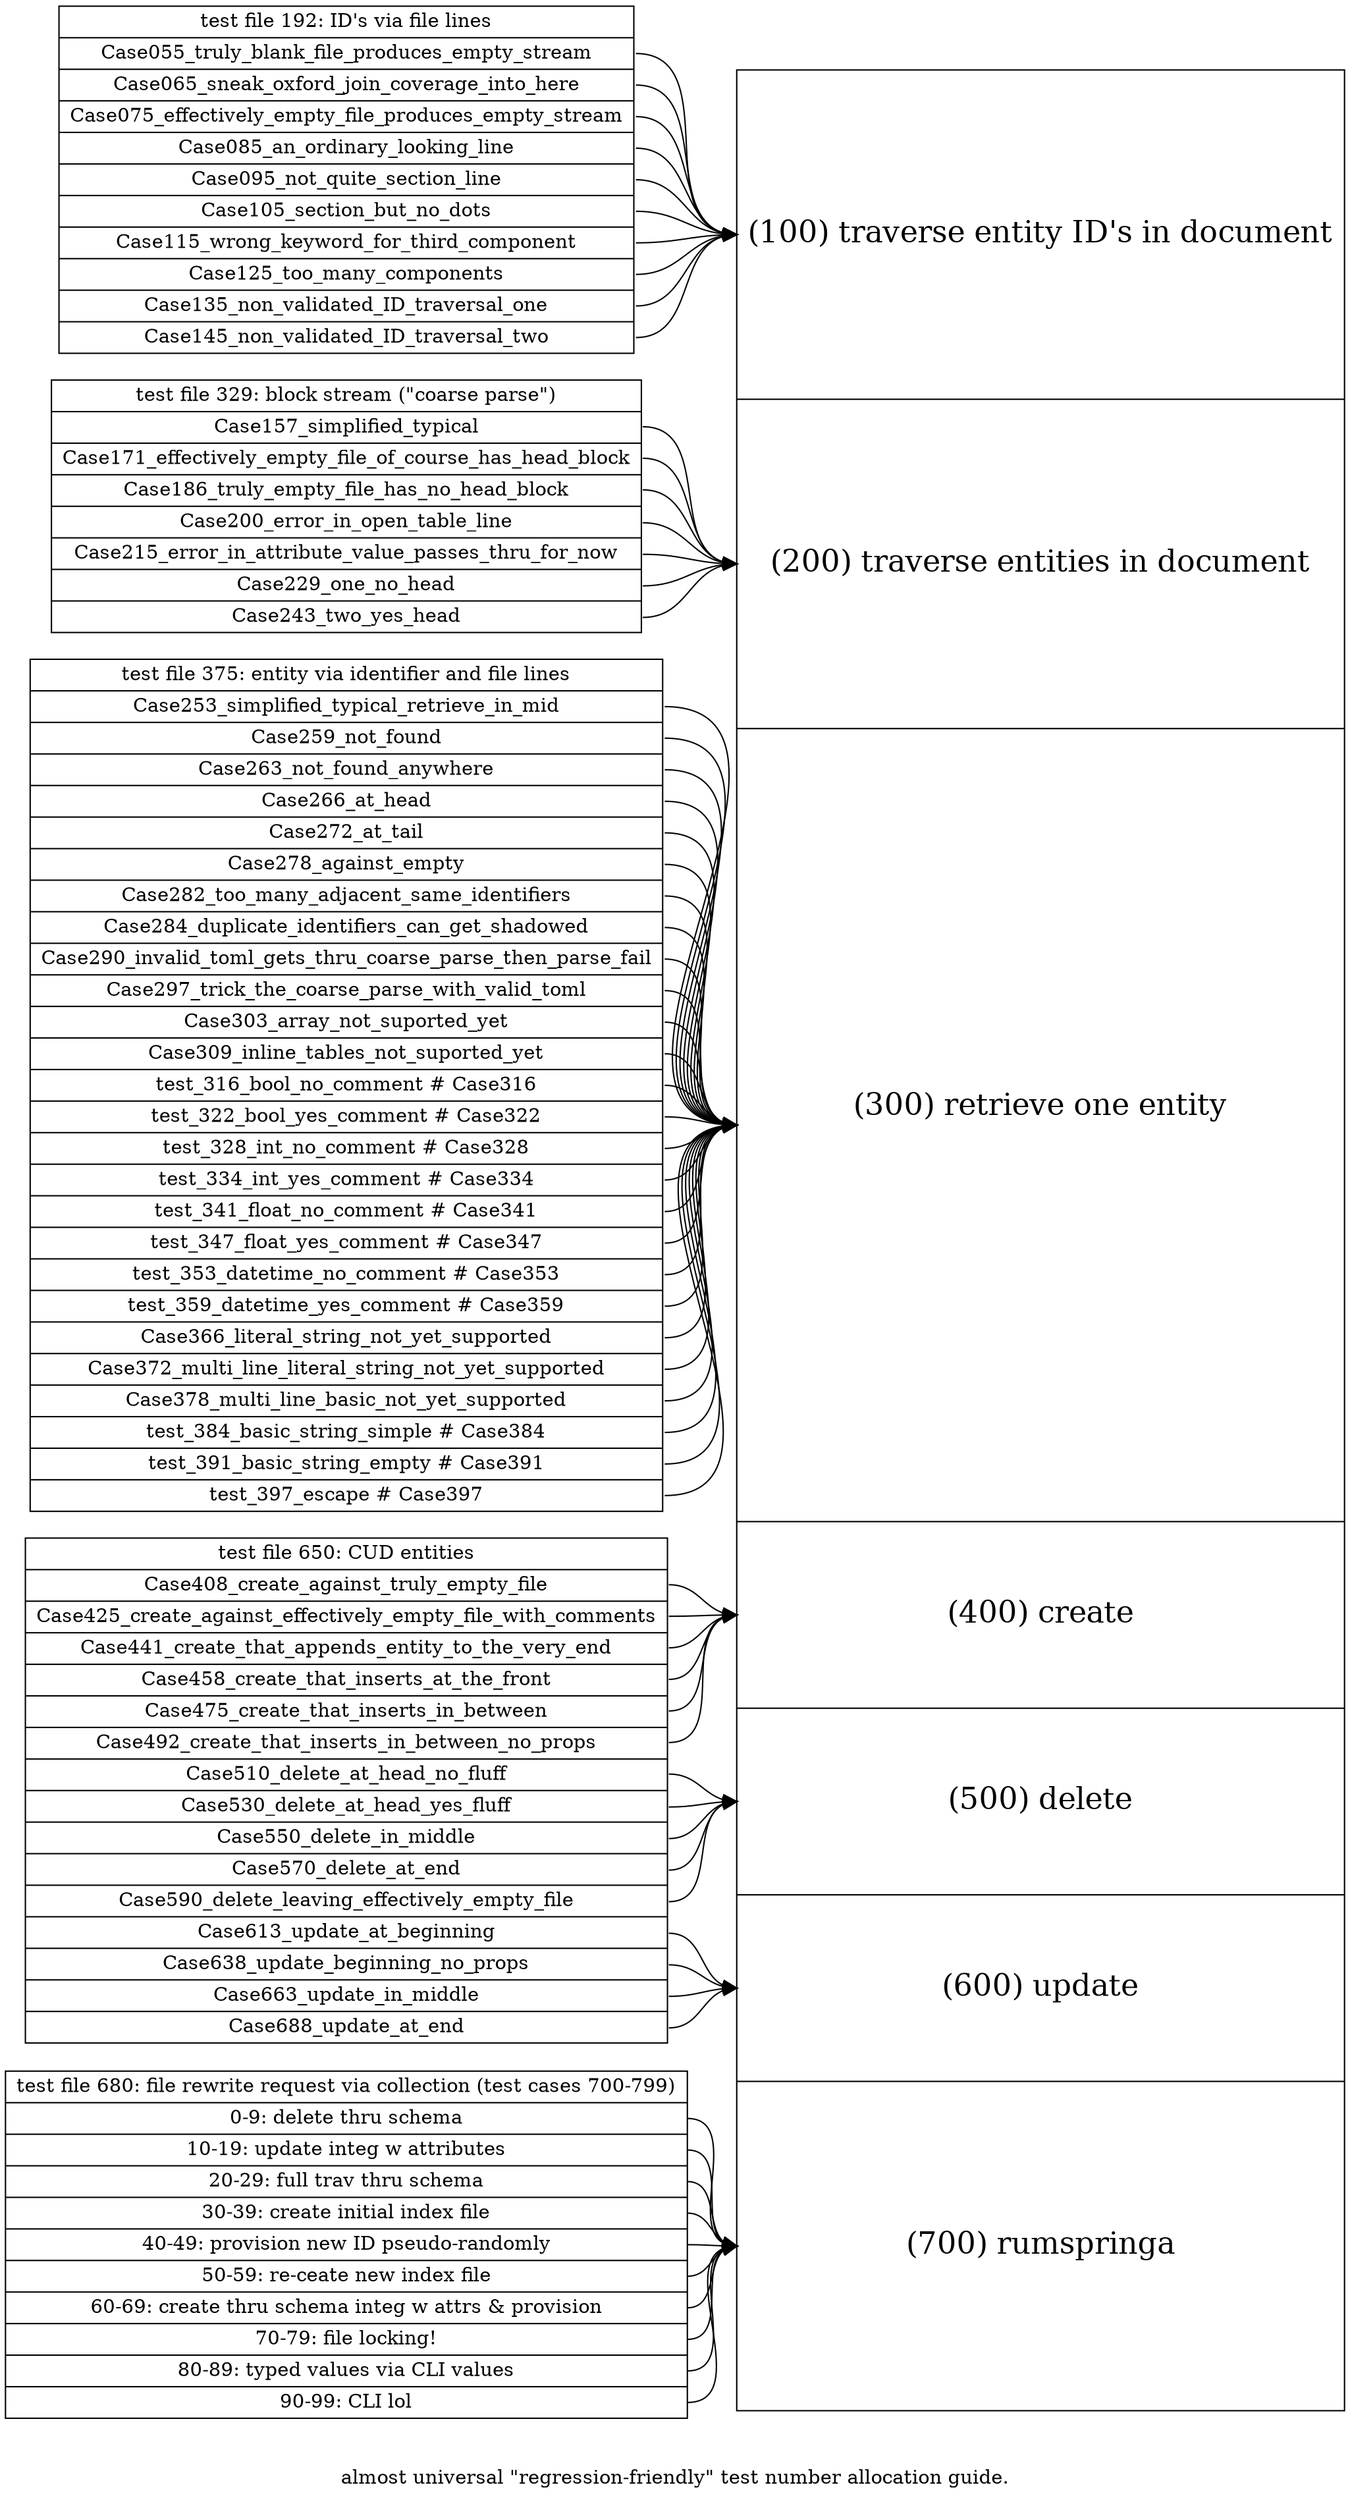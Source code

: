 digraph g {

rankdir=LR

node[shape=record]


/*
test file 100 and 650 were the "goal posts". here's the one-off:
ruby -e 'base=100;span=550; (1..5).each{|i| puts base + (1.0 * i / 6 * span)}'
*/



nl050[label="
test file 192: ID's via file lines|
<055>Case055_truly_blank_file_produces_empty_stream|
<065>Case065_sneak_oxford_join_coverage_into_here|
<075>Case075_effectively_empty_file_produces_empty_stream|
<085>Case085_an_ordinary_looking_line|
<095>Case095_not_quite_section_line|
<105>Case105_section_but_no_dots|
<115>Case115_wrong_keyword_for_third_component|
<125>Case125_too_many_components|
<135>Case135_non_validated_ID_traversal_one|
<145>Case145_non_validated_ID_traversal_two
"
]

nl063[label="
test file 329: block stream (\"coarse parse\")|
<157>Case157_simplified_typical|
<171>Case171_effectively_empty_file_of_course_has_head_block|
<186>Case186_truly_empty_file_has_no_head_block|
<200>Case200_error_in_open_table_line|
<215>Case215_error_in_attribute_value_passes_thru_for_now|
<229>Case229_one_no_head|
<243>Case243_two_yes_head
"
]

nl075[label="
test file 375: entity via identifier and file lines|
<253>Case253_simplified_typical_retrieve_in_mid|
<259>Case259_not_found|
<263>Case263_not_found_anywhere|
<266>Case266_at_head|
<272>Case272_at_tail|
<278>Case278_against_empty|
<282>Case282_too_many_adjacent_same_identifiers|
<284>Case284_duplicate_identifiers_can_get_shadowed|
<290>Case290_invalid_toml_gets_thru_coarse_parse_then_parse_fail|
<297>Case297_trick_the_coarse_parse_with_valid_toml|
<303>Case303_array_not_suported_yet|
<309>Case309_inline_tables_not_suported_yet|
<316>test_316_bool_no_comment  # Case316|
<322>test_322_bool_yes_comment  # Case322|
<328>test_328_int_no_comment  # Case328|
<334>test_334_int_yes_comment  # Case334|
<341>test_341_float_no_comment  # Case341|
<347>test_347_float_yes_comment  # Case347|
<353>test_353_datetime_no_comment  # Case353|
<359>test_359_datetime_yes_comment  # Case359|
<366>Case366_literal_string_not_yet_supported|
<372>Case372_multi_line_literal_string_not_yet_supported|
<378>Case378_multi_line_basic_not_yet_supported|
<384>test_384_basic_string_simple  # Case384|
<391>test_391_basic_string_empty  # Case391|
<397>test_397_escape  # Case397
"
]

nl085[label="
test file 650: CUD entities|
<408>Case408_create_against_truly_empty_file|
<425>Case425_create_against_effectively_empty_file_with_comments|
<441>Case441_create_that_appends_entity_to_the_very_end|
<458>Case458_create_that_inserts_at_the_front|
<475>Case475_create_that_inserts_in_between|
<492>Case492_create_that_inserts_in_between_no_props|
<510>Case510_delete_at_head_no_fluff|
<530>Case530_delete_at_head_yes_fluff|
<550>Case550_delete_in_middle|
<570>Case570_delete_at_end|
<590>Case590_delete_leaving_effectively_empty_file|
<613>Case613_update_at_beginning|
<638>Case638_update_beginning_no_props|
<663>Case663_update_in_middle|
<688>Case688_update_at_end
"
]

nl100[label="
test file 680: file rewrite request via collection (test cases 700-799)|
<705>0-9: delete thru schema|
<715>10-19: update integ w attributes|
<725>20-29: full trav thru schema|
<735>30-39: create initial index file|
<745>40-49: provision new ID pseudo-randomly|
<755>50-59: re-ceate new index file|
<765>60-69: create thru schema integ w attrs & provision|
<775>70-79: file locking!|
<785>80-89: typed values via CLI values|
<795>90-99: CLI lol
"]

nodeRight[label="
<100>\n\n\n\n(100) traverse entity ID's in document\n\n\n\n\n|
<200>\n\n\n\n(200) traverse entities in document\n\n\n\n\n|
<300>\n\n\n\n\n\n\n\n\n\n(300) retrieve one entity\n\n\n\n\n\n\n\n\n\n\n\n|
<400>\n\n(400) create\n\n\n|
<500>\n\n(500) delete\n\n\n|
<600>\n\n(600) update\n\n\n|
<700>\n\n\n\n(700) rumspringa\n\n\n\n\n
"
fontsize=22
]

nl050:055->nodeRight:100
nl050:065->nodeRight:100
nl050:075->nodeRight:100
nl050:085->nodeRight:100
nl050:095->nodeRight:100
nl050:105->nodeRight:100
nl050:115->nodeRight:100
nl050:125->nodeRight:100
nl050:135->nodeRight:100
nl050:145->nodeRight:100


nl063:157->nodeRight:200
nl063:171->nodeRight:200
nl063:186->nodeRight:200
nl063:200->nodeRight:200
nl063:215->nodeRight:200
nl063:229->nodeRight:200
nl063:243->nodeRight:200


nl075:253->nodeRight:300
nl075:259->nodeRight:300
nl075:263->nodeRight:300
nl075:266->nodeRight:300
nl075:272->nodeRight:300
nl075:278->nodeRight:300
nl075:282->nodeRight:300
nl075:284->nodeRight:300
nl075:290->nodeRight:300
nl075:297->nodeRight:300
nl075:303->nodeRight:300
nl075:309->nodeRight:300
nl075:316->nodeRight:300
nl075:322->nodeRight:300
nl075:328->nodeRight:300
nl075:334->nodeRight:300
nl075:341->nodeRight:300
nl075:347->nodeRight:300
nl075:353->nodeRight:300
nl075:359->nodeRight:300
nl075:366->nodeRight:300
nl075:372->nodeRight:300
nl075:378->nodeRight:300
nl075:384->nodeRight:300
nl075:391->nodeRight:300
nl075:397->nodeRight:300


nl085:408->nodeRight:400
nl085:425->nodeRight:400
nl085:441->nodeRight:400
nl085:458->nodeRight:400
nl085:475->nodeRight:400
nl085:492->nodeRight:400
nl085:510->nodeRight:500
nl085:530->nodeRight:500
nl085:550->nodeRight:500
nl085:570->nodeRight:500
nl085:590->nodeRight:500
nl085:613->nodeRight:600
nl085:638->nodeRight:600
nl085:663->nodeRight:600
nl085:688->nodeRight:600


nl100:705->nodeRight:700
nl100:715->nodeRight:700
nl100:725->nodeRight:700
nl100:735->nodeRight:700
nl100:745->nodeRight:700
nl100:755->nodeRight:700
nl100:765->nodeRight:700
nl100:775->nodeRight:700
nl100:785->nodeRight:700
nl100:795->nodeRight:700


label="

almost universal \"regression-friendly\" test number allocation guide.
"

}
/*
#born.
*/
